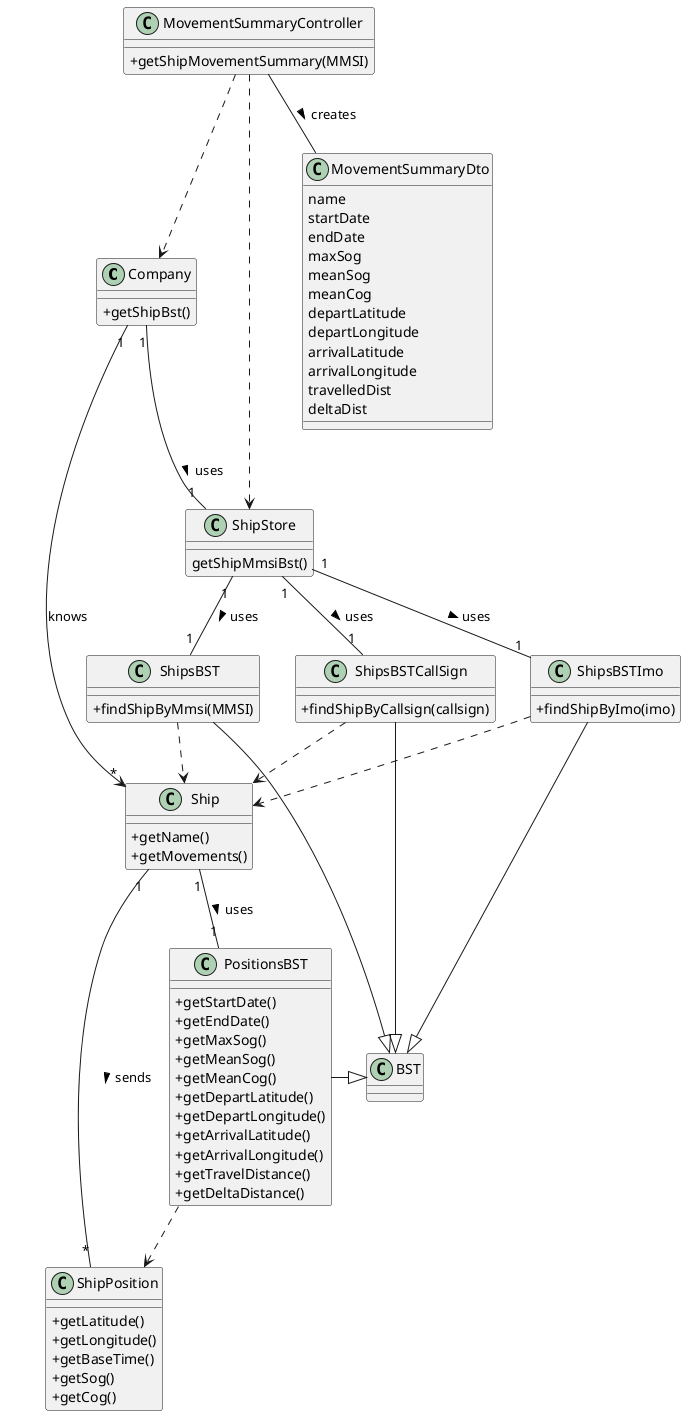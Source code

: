 @startuml
skinparam classAttributeIconSize 0

class Company{
    +getShipBst()
}
class BST{}

class Ship {
    +getName()
    +getMovements()
}

class ShipsBST{
    +findShipByMmsi(MMSI)
}

class ShipsBSTImo{
    +findShipByImo(imo)
}
class ShipsBSTCallSign{
     +findShipByCallsign(callsign)
 }

class ShipStore{
    getShipMmsiBst()
}
class ShipPosition{
    +getLatitude()
    +getLongitude()
    +getBaseTime()
    +getSog()
    +getCog()
}

class PositionsBST {
    +getStartDate()
    +getEndDate()
    +getMaxSog()
    +getMeanSog()
    +getMeanCog()
    +getDepartLatitude()
    +getDepartLongitude()
    +getArrivalLatitude()
    +getArrivalLongitude()
    +getTravelDistance()
    +getDeltaDistance()
}


class MovementSummaryController {
+getShipMovementSummary(MMSI)
}

class MovementSummaryDto{
    name
    startDate
    endDate
    maxSog
    meanSog
    meanCog
    departLatitude
    departLongitude
    arrivalLatitude
    arrivalLongitude
    travelledDist
    deltaDist
}

MovementSummaryController ..> Company
MovementSummaryController ..> ShipStore
MovementSummaryController -- MovementSummaryDto: creates >
Company "1" --> "*" Ship : knows
Company "1" -- "1" ShipStore : uses >
ShipStore "1" -- "1" ShipsBSTCallSign : uses >
ShipStore "1" -- "1" ShipsBST : uses >
ShipStore "1" -- "1" ShipsBSTImo : uses >
ShipsBST ..> Ship
ShipsBSTImo ..> Ship
ShipsBSTCallSign ..> Ship
Ship "1" -- "*" ShipPosition : sends >
Ship "1" -- "1" PositionsBST : uses >
PositionsBST ..> ShipPosition
ShipsBST -|> BST
ShipsBSTImo -|> BST
ShipsBSTCallSign -|> BST
PositionsBST -|> BST

@enduml
